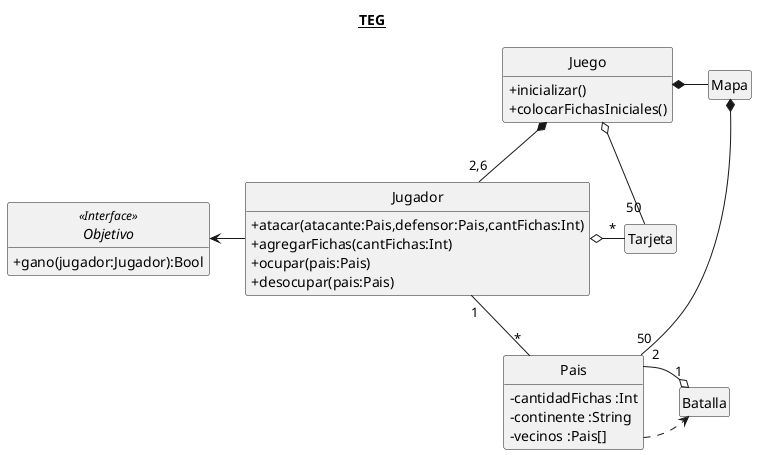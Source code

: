 @startuml
skinparam style strictuml
skinparam classAttributeIconSize 0
skinparam monochrome true
hide empty members

title **__TEG__**

class Juego{
	+ inicializar()
    + colocarFichasIniciales()
}
class Mapa{
	
}
class Pais{
	- cantidadFichas :Int
	- continente :String
	- vecinos :Pais[]
}
class Jugador{
    + atacar(atacante:Pais,defensor:Pais,cantFichas:Int)
    + agregarFichas(cantFichas:Int)
    + ocupar(pais:Pais)
    + desocupar(pais:Pais)
}
Interface Objetivo<<Interface>>{
	+ gano(jugador:Jugador):Bool
}
class Tarjeta{

}

class Batalla{

}

Pais .> Batalla
Batalla  "1" o- "2" Pais

Juego *- Mapa
Mapa *- "50" Pais

Juego *-- "2,6" Jugador

Jugador "1"--"*" Pais

Jugador -left> Objetivo
Jugador o- "*" Tarjeta
Juego o-- "50" Tarjeta

@enduml